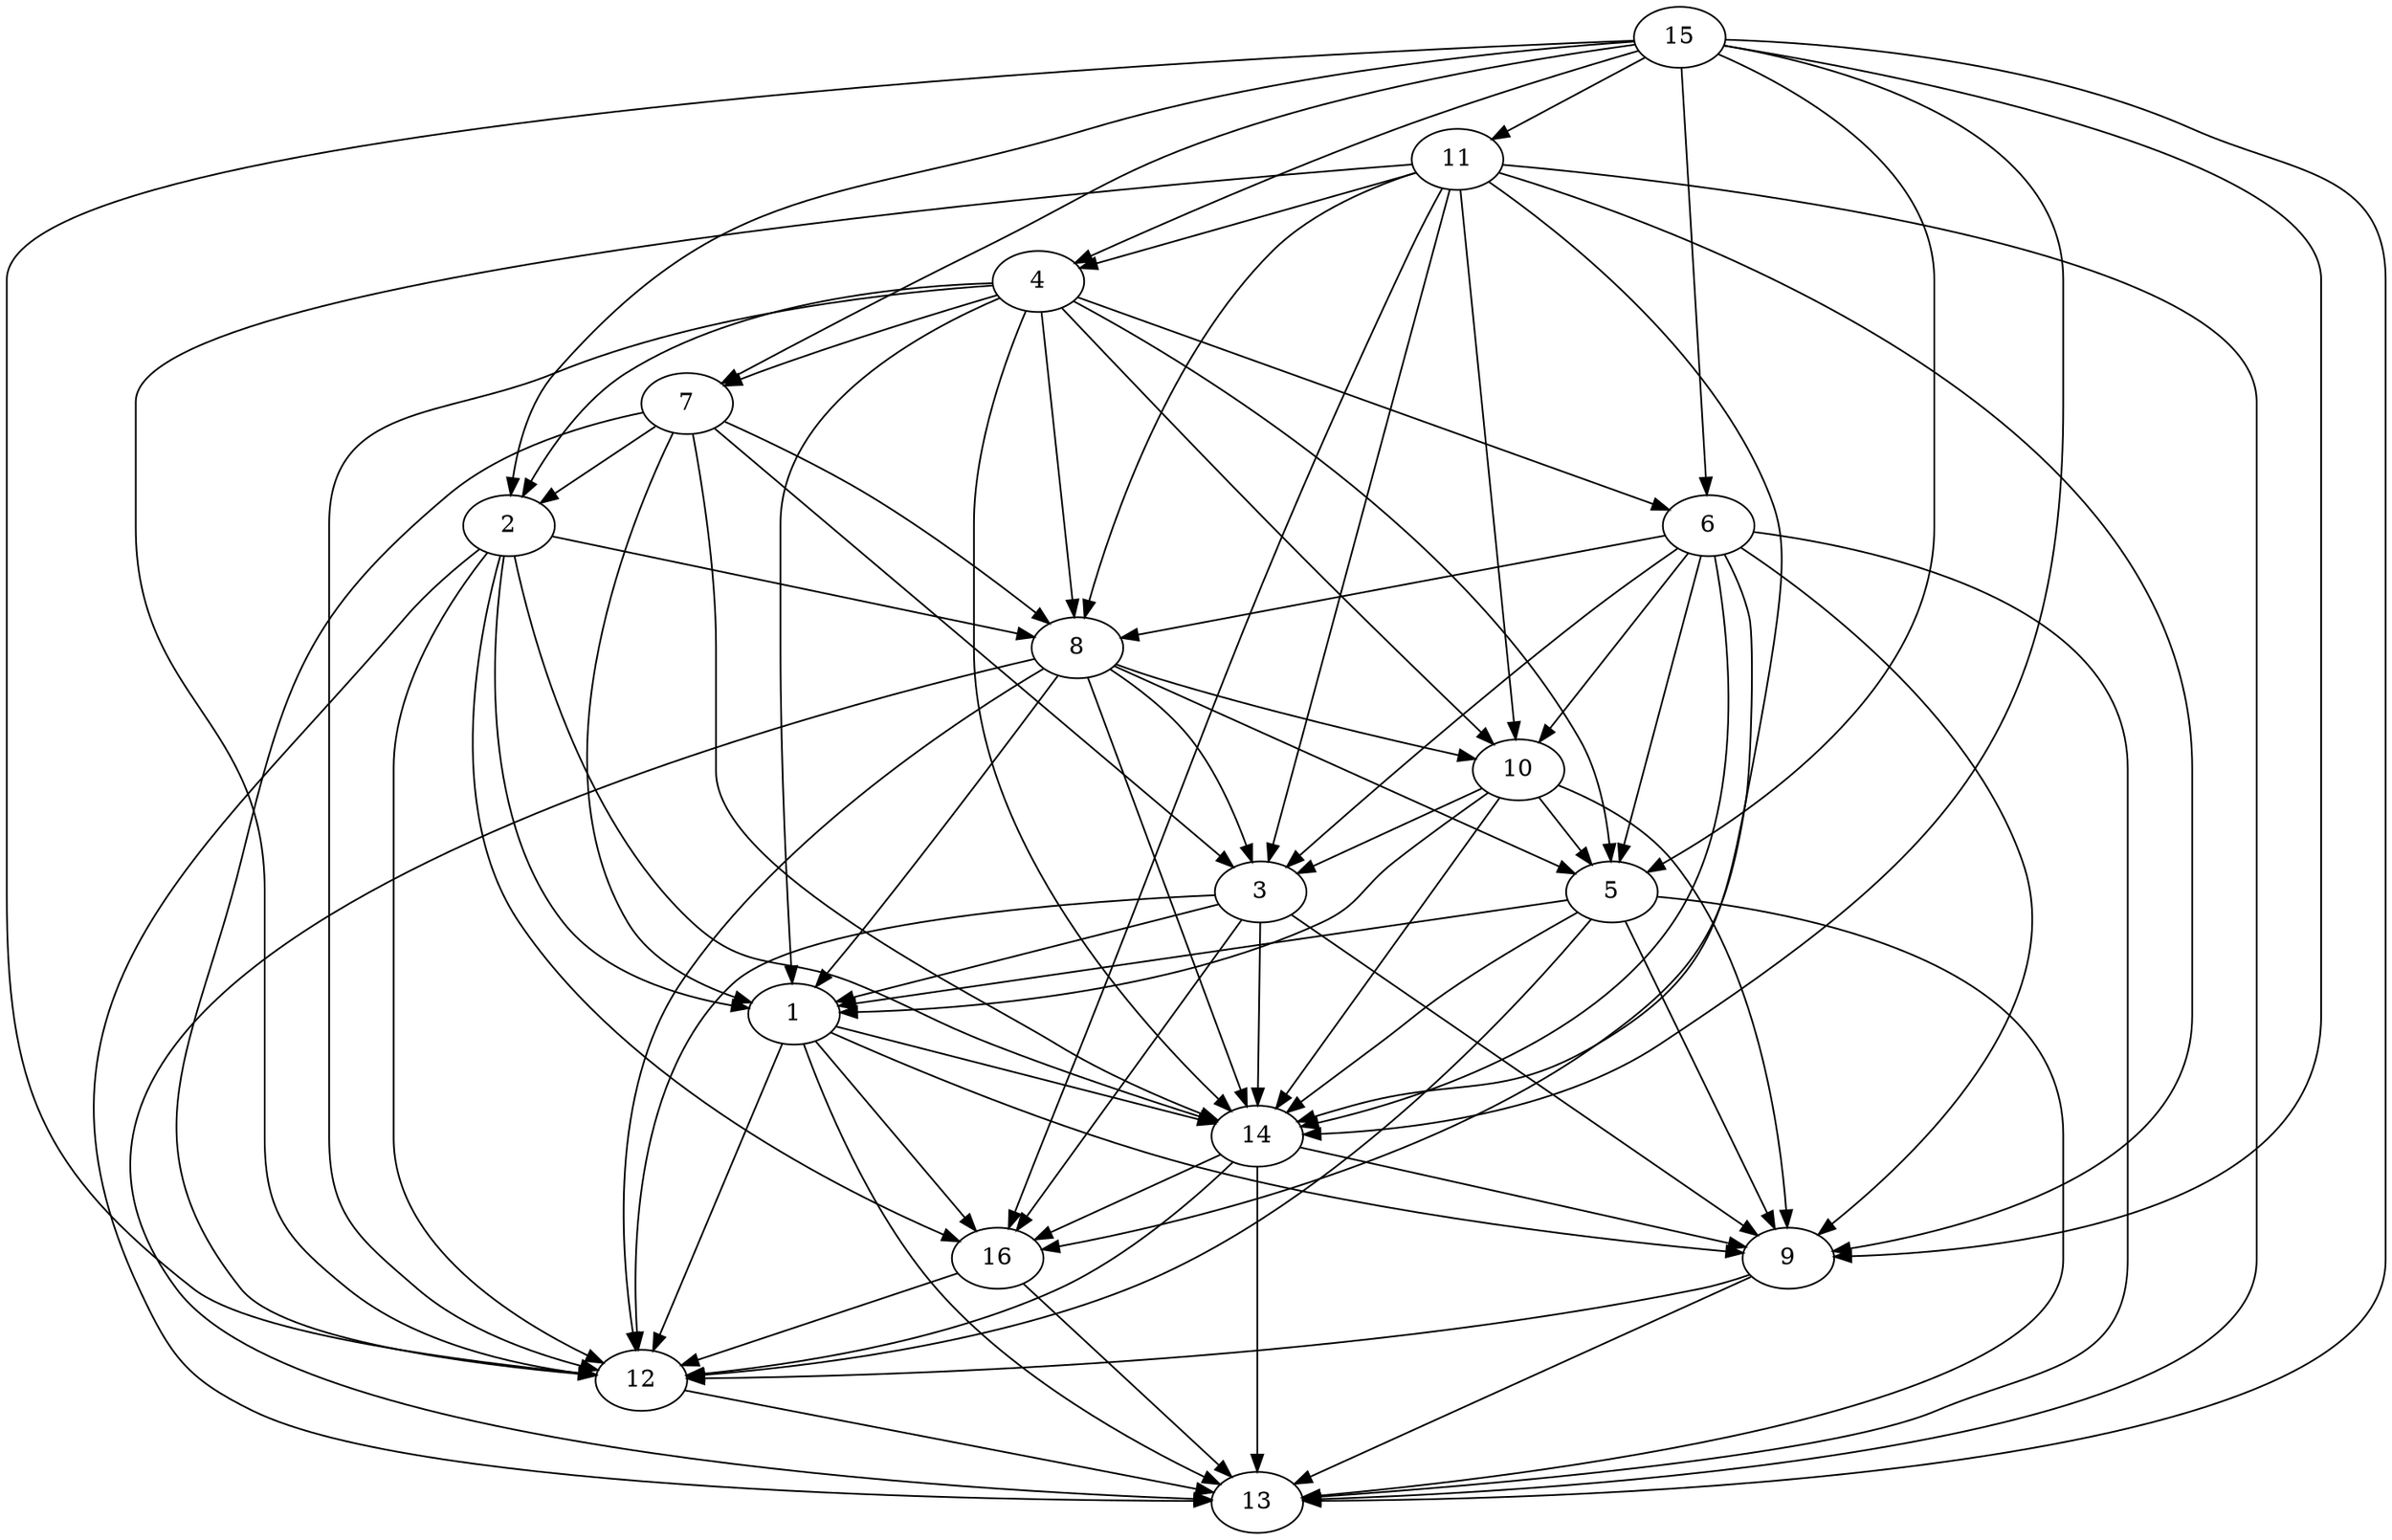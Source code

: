 digraph "Random_N16_EdgeDensity70%_P1.dot" {
	1	[Weight=20];
	2	[Weight=39];
	3	[Weight=24];
	4	[Weight=10];
	5	[Weight=35];
	6	[Weight=35];
	7	[Weight=11];
	8	[Weight=34];
	9	[Weight=21];
	10	[Weight=22];
	11	[Weight=19];
	12	[Weight=26];
	13	[Weight=26];
	14	[Weight=40];
	15	[Weight=11];
	16	[Weight=35];
	1 -> 9 [Weight=18];
	1 -> 12 [Weight=11];
	1 -> 13 [Weight=0];
	1 -> 14 [Weight=9];
	1 -> 16 [Weight=8];
	2 -> 1 [Weight=15];
	2 -> 8 [Weight=19];
	2 -> 12 [Weight=19];
	2 -> 13 [Weight=4];
	2 -> 14 [Weight=9];
	2 -> 16 [Weight=17];
	3 -> 1 [Weight=1];
	3 -> 9 [Weight=15];
	3 -> 12 [Weight=4];
	3 -> 14 [Weight=5];
	3 -> 16 [Weight=13];
	4 -> 1 [Weight=19];
	4 -> 2 [Weight=8];
	4 -> 5 [Weight=20];
	4 -> 6 [Weight=15];
	4 -> 7 [Weight=12];
	4 -> 8 [Weight=13];
	4 -> 10 [Weight=18];
	4 -> 12 [Weight=4];
	4 -> 14 [Weight=9];
	5 -> 1 [Weight=16];
	5 -> 9 [Weight=2];
	5 -> 12 [Weight=1];
	5 -> 13 [Weight=2];
	5 -> 14 [Weight=20];
	6 -> 3 [Weight=4];
	6 -> 5 [Weight=3];
	6 -> 8 [Weight=0];
	6 -> 9 [Weight=2];
	6 -> 10 [Weight=5];
	6 -> 13 [Weight=16];
	6 -> 14 [Weight=2];
	6 -> 16 [Weight=7];
	7 -> 1 [Weight=19];
	7 -> 2 [Weight=7];
	7 -> 3 [Weight=18];
	7 -> 8 [Weight=10];
	7 -> 12 [Weight=5];
	7 -> 14 [Weight=1];
	8 -> 1 [Weight=1];
	8 -> 3 [Weight=18];
	8 -> 5 [Weight=6];
	8 -> 10 [Weight=0];
	8 -> 12 [Weight=15];
	8 -> 13 [Weight=2];
	8 -> 14 [Weight=18];
	9 -> 12 [Weight=13];
	9 -> 13 [Weight=19];
	10 -> 1 [Weight=10];
	10 -> 3 [Weight=11];
	10 -> 5 [Weight=19];
	10 -> 9 [Weight=9];
	10 -> 14 [Weight=4];
	11 -> 3 [Weight=12];
	11 -> 4 [Weight=11];
	11 -> 8 [Weight=18];
	11 -> 9 [Weight=9];
	11 -> 10 [Weight=20];
	11 -> 12 [Weight=14];
	11 -> 13 [Weight=5];
	11 -> 14 [Weight=17];
	11 -> 16 [Weight=16];
	12 -> 13 [Weight=8];
	14 -> 9 [Weight=12];
	14 -> 12 [Weight=13];
	14 -> 13 [Weight=6];
	14 -> 16 [Weight=5];
	15 -> 2 [Weight=13];
	15 -> 4 [Weight=2];
	15 -> 5 [Weight=0];
	15 -> 6 [Weight=6];
	15 -> 7 [Weight=2];
	15 -> 9 [Weight=12];
	15 -> 11 [Weight=5];
	15 -> 12 [Weight=18];
	15 -> 13 [Weight=15];
	15 -> 14 [Weight=4];
	16 -> 12 [Weight=2];
	16 -> 13 [Weight=11];
}
